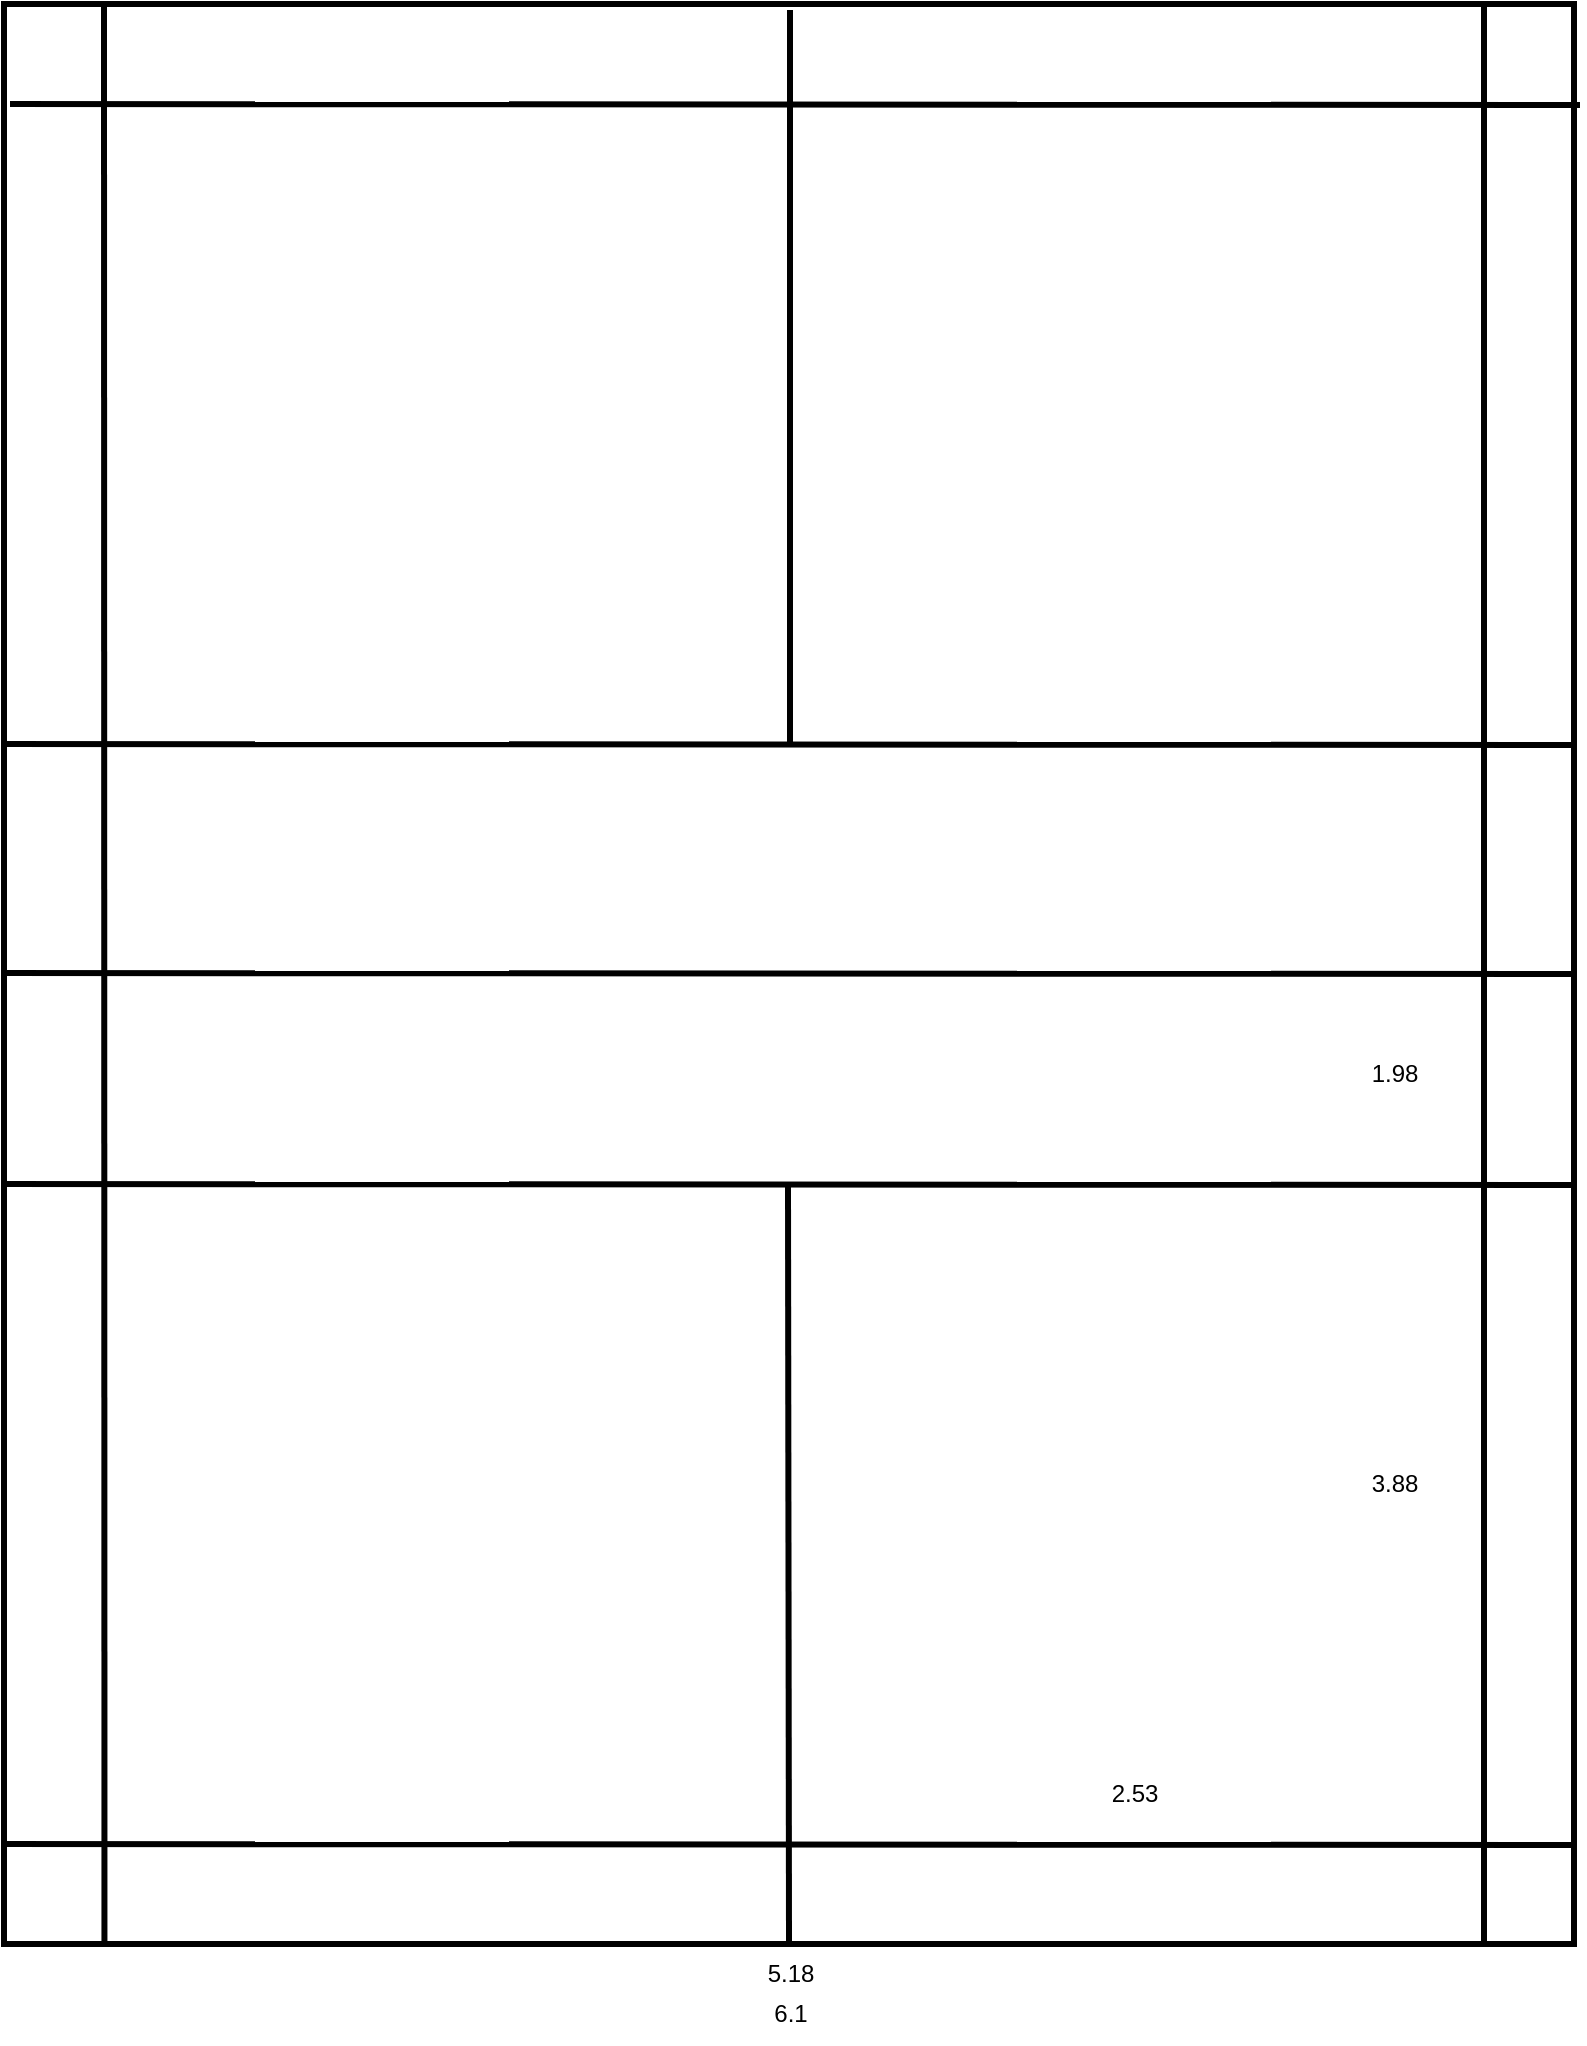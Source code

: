 <mxfile version="21.1.4" type="github">
  <diagram name="Page-1" id="9Vy2Kv-hcC_vEhuKato4">
    <mxGraphModel dx="1234" dy="1131" grid="1" gridSize="10" guides="1" tooltips="1" connect="1" arrows="1" fold="1" page="1" pageScale="1" pageWidth="850" pageHeight="1100" math="0" shadow="0">
      <root>
        <mxCell id="0" />
        <mxCell id="1" parent="0" />
        <mxCell id="MzL40XMT9ixcDSHVSStx-1" value="" style="rounded=0;whiteSpace=wrap;html=1;strokeWidth=3;strokeColor=#000000;" vertex="1" parent="1">
          <mxGeometry x="30" y="70" width="785" height="970" as="geometry" />
        </mxCell>
        <mxCell id="MzL40XMT9ixcDSHVSStx-2" value="" style="endArrow=none;html=1;rounded=0;entryX=1;entryY=0.5;entryDx=0;entryDy=0;strokeColor=#000000;strokeWidth=3;" edge="1" parent="1" target="MzL40XMT9ixcDSHVSStx-1">
          <mxGeometry width="50" height="50" relative="1" as="geometry">
            <mxPoint x="30" y="554.5" as="sourcePoint" />
            <mxPoint x="790" y="554.5" as="targetPoint" />
          </mxGeometry>
        </mxCell>
        <mxCell id="MzL40XMT9ixcDSHVSStx-3" value="" style="endArrow=none;html=1;rounded=0;entryX=1;entryY=0.5;entryDx=0;entryDy=0;strokeWidth=3;strokeColor=#000000;" edge="1" parent="1">
          <mxGeometry width="50" height="50" relative="1" as="geometry">
            <mxPoint x="33" y="120" as="sourcePoint" />
            <mxPoint x="818" y="120.5" as="targetPoint" />
          </mxGeometry>
        </mxCell>
        <mxCell id="MzL40XMT9ixcDSHVSStx-4" value="" style="endArrow=none;html=1;rounded=0;entryX=1;entryY=0.5;entryDx=0;entryDy=0;strokeWidth=3;strokeColor=#000000;" edge="1" parent="1">
          <mxGeometry width="50" height="50" relative="1" as="geometry">
            <mxPoint x="30" y="990" as="sourcePoint" />
            <mxPoint x="815" y="990.5" as="targetPoint" />
          </mxGeometry>
        </mxCell>
        <mxCell id="MzL40XMT9ixcDSHVSStx-5" value="" style="endArrow=none;html=1;rounded=0;strokeWidth=3;strokeColor=#000000;" edge="1" parent="1">
          <mxGeometry width="50" height="50" relative="1" as="geometry">
            <mxPoint x="423" y="440" as="sourcePoint" />
            <mxPoint x="423" y="73" as="targetPoint" />
          </mxGeometry>
        </mxCell>
        <mxCell id="MzL40XMT9ixcDSHVSStx-6" value="" style="endArrow=none;html=1;rounded=0;entryX=1;entryY=0.5;entryDx=0;entryDy=0;strokeWidth=3;strokeColor=#000000;" edge="1" parent="1">
          <mxGeometry width="50" height="50" relative="1" as="geometry">
            <mxPoint x="30" y="660" as="sourcePoint" />
            <mxPoint x="815" y="660.5" as="targetPoint" />
          </mxGeometry>
        </mxCell>
        <mxCell id="MzL40XMT9ixcDSHVSStx-7" value="" style="endArrow=none;html=1;rounded=0;entryX=1;entryY=0.5;entryDx=0;entryDy=0;strokeColor=#000000;strokeWidth=3;" edge="1" parent="1">
          <mxGeometry width="50" height="50" relative="1" as="geometry">
            <mxPoint x="30" y="440" as="sourcePoint" />
            <mxPoint x="815" y="440.5" as="targetPoint" />
          </mxGeometry>
        </mxCell>
        <mxCell id="MzL40XMT9ixcDSHVSStx-8" value="" style="endArrow=none;html=1;rounded=0;exitX=0.5;exitY=1;exitDx=0;exitDy=0;strokeWidth=3;strokeColor=#000000;" edge="1" parent="1" source="MzL40XMT9ixcDSHVSStx-1">
          <mxGeometry width="50" height="50" relative="1" as="geometry">
            <mxPoint x="422" y="1027" as="sourcePoint" />
            <mxPoint x="422" y="660" as="targetPoint" />
          </mxGeometry>
        </mxCell>
        <mxCell id="MzL40XMT9ixcDSHVSStx-9" value="1.98" style="text;html=1;align=center;verticalAlign=middle;resizable=0;points=[];autosize=1;strokeColor=none;fillColor=none;strokeWidth=3;" vertex="1" parent="1">
          <mxGeometry x="700" y="590" width="50" height="30" as="geometry" />
        </mxCell>
        <mxCell id="MzL40XMT9ixcDSHVSStx-11" value="" style="endArrow=none;html=1;rounded=0;strokeWidth=3;strokeColor=#000000;exitX=0.064;exitY=1;exitDx=0;exitDy=0;exitPerimeter=0;" edge="1" parent="1" source="MzL40XMT9ixcDSHVSStx-1">
          <mxGeometry width="50" height="50" relative="1" as="geometry">
            <mxPoint x="80" y="437" as="sourcePoint" />
            <mxPoint x="80" y="70" as="targetPoint" />
          </mxGeometry>
        </mxCell>
        <mxCell id="MzL40XMT9ixcDSHVSStx-12" value="" style="endArrow=none;html=1;rounded=0;strokeWidth=3;strokeColor=#000000;exitX=0.064;exitY=1;exitDx=0;exitDy=0;exitPerimeter=0;" edge="1" parent="1">
          <mxGeometry width="50" height="50" relative="1" as="geometry">
            <mxPoint x="770" y="1040" as="sourcePoint" />
            <mxPoint x="770" y="70" as="targetPoint" />
          </mxGeometry>
        </mxCell>
        <mxCell id="MzL40XMT9ixcDSHVSStx-13" value="5.18" style="text;html=1;align=center;verticalAlign=middle;resizable=0;points=[];autosize=1;strokeColor=none;fillColor=none;strokeWidth=3;" vertex="1" parent="1">
          <mxGeometry x="397.5" y="1040" width="50" height="30" as="geometry" />
        </mxCell>
        <mxCell id="MzL40XMT9ixcDSHVSStx-14" value="6.1" style="text;html=1;align=center;verticalAlign=middle;resizable=0;points=[];autosize=1;strokeColor=none;fillColor=none;strokeWidth=3;" vertex="1" parent="1">
          <mxGeometry x="402.5" y="1060" width="40" height="30" as="geometry" />
        </mxCell>
        <mxCell id="MzL40XMT9ixcDSHVSStx-15" value="2.53" style="text;html=1;align=center;verticalAlign=middle;resizable=0;points=[];autosize=1;strokeColor=none;fillColor=none;" vertex="1" parent="1">
          <mxGeometry x="570" y="950" width="50" height="30" as="geometry" />
        </mxCell>
        <mxCell id="MzL40XMT9ixcDSHVSStx-16" value="3.88" style="text;html=1;align=center;verticalAlign=middle;resizable=0;points=[];autosize=1;strokeColor=none;fillColor=none;" vertex="1" parent="1">
          <mxGeometry x="700" y="795" width="50" height="30" as="geometry" />
        </mxCell>
      </root>
    </mxGraphModel>
  </diagram>
</mxfile>
